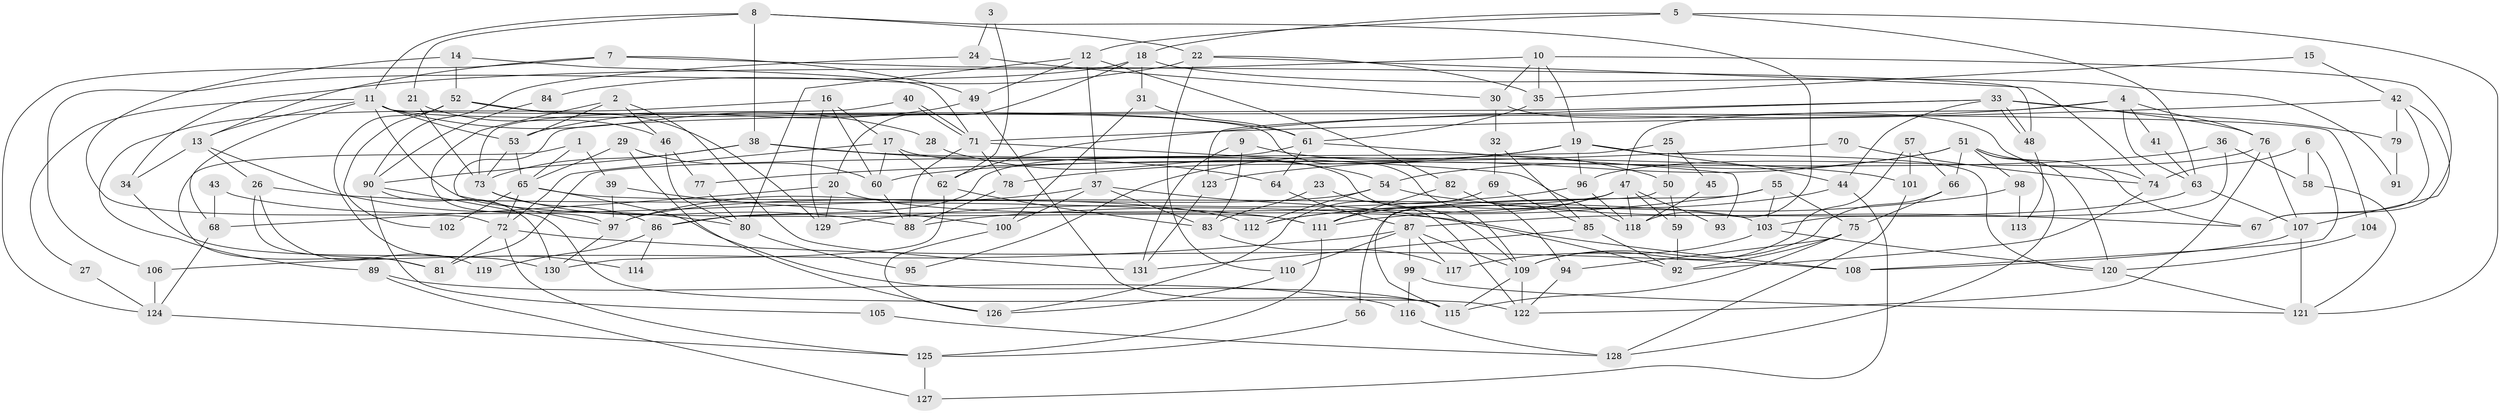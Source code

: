 // coarse degree distribution, {5: 0.09615384615384616, 2: 0.17307692307692307, 4: 0.15384615384615385, 3: 0.15384615384615385, 9: 0.07692307692307693, 6: 0.11538461538461539, 12: 0.019230769230769232, 8: 0.057692307692307696, 7: 0.07692307692307693, 10: 0.038461538461538464, 11: 0.019230769230769232, 14: 0.019230769230769232}
// Generated by graph-tools (version 1.1) at 2025/53/03/04/25 21:53:27]
// undirected, 131 vertices, 262 edges
graph export_dot {
graph [start="1"]
  node [color=gray90,style=filled];
  1;
  2;
  3;
  4;
  5;
  6;
  7;
  8;
  9;
  10;
  11;
  12;
  13;
  14;
  15;
  16;
  17;
  18;
  19;
  20;
  21;
  22;
  23;
  24;
  25;
  26;
  27;
  28;
  29;
  30;
  31;
  32;
  33;
  34;
  35;
  36;
  37;
  38;
  39;
  40;
  41;
  42;
  43;
  44;
  45;
  46;
  47;
  48;
  49;
  50;
  51;
  52;
  53;
  54;
  55;
  56;
  57;
  58;
  59;
  60;
  61;
  62;
  63;
  64;
  65;
  66;
  67;
  68;
  69;
  70;
  71;
  72;
  73;
  74;
  75;
  76;
  77;
  78;
  79;
  80;
  81;
  82;
  83;
  84;
  85;
  86;
  87;
  88;
  89;
  90;
  91;
  92;
  93;
  94;
  95;
  96;
  97;
  98;
  99;
  100;
  101;
  102;
  103;
  104;
  105;
  106;
  107;
  108;
  109;
  110;
  111;
  112;
  113;
  114;
  115;
  116;
  117;
  118;
  119;
  120;
  121;
  122;
  123;
  124;
  125;
  126;
  127;
  128;
  129;
  130;
  131;
  1 -- 81;
  1 -- 65;
  1 -- 39;
  2 -- 97;
  2 -- 53;
  2 -- 46;
  2 -- 131;
  3 -- 62;
  3 -- 24;
  4 -- 47;
  4 -- 76;
  4 -- 41;
  4 -- 62;
  4 -- 63;
  5 -- 63;
  5 -- 121;
  5 -- 12;
  5 -- 18;
  6 -- 58;
  6 -- 74;
  6 -- 108;
  7 -- 49;
  7 -- 124;
  7 -- 13;
  7 -- 48;
  8 -- 21;
  8 -- 11;
  8 -- 22;
  8 -- 38;
  8 -- 118;
  9 -- 131;
  9 -- 50;
  9 -- 83;
  10 -- 34;
  10 -- 19;
  10 -- 30;
  10 -- 35;
  10 -- 67;
  11 -- 53;
  11 -- 111;
  11 -- 13;
  11 -- 27;
  11 -- 28;
  11 -- 68;
  11 -- 104;
  11 -- 109;
  12 -- 37;
  12 -- 49;
  12 -- 80;
  12 -- 82;
  13 -- 26;
  13 -- 34;
  13 -- 80;
  14 -- 72;
  14 -- 71;
  14 -- 52;
  15 -- 35;
  15 -- 42;
  16 -- 89;
  16 -- 17;
  16 -- 60;
  16 -- 129;
  17 -- 72;
  17 -- 60;
  17 -- 62;
  17 -- 109;
  18 -- 20;
  18 -- 31;
  18 -- 91;
  18 -- 106;
  19 -- 78;
  19 -- 96;
  19 -- 44;
  19 -- 95;
  19 -- 120;
  20 -- 108;
  20 -- 68;
  20 -- 129;
  21 -- 73;
  21 -- 46;
  22 -- 35;
  22 -- 74;
  22 -- 84;
  22 -- 110;
  23 -- 122;
  23 -- 83;
  24 -- 30;
  24 -- 90;
  25 -- 81;
  25 -- 50;
  25 -- 45;
  26 -- 111;
  26 -- 81;
  26 -- 119;
  27 -- 124;
  28 -- 54;
  29 -- 65;
  29 -- 126;
  29 -- 60;
  30 -- 74;
  30 -- 32;
  31 -- 61;
  31 -- 100;
  32 -- 85;
  32 -- 69;
  33 -- 48;
  33 -- 48;
  33 -- 44;
  33 -- 76;
  33 -- 79;
  33 -- 97;
  33 -- 123;
  34 -- 130;
  35 -- 61;
  36 -- 103;
  36 -- 60;
  36 -- 58;
  37 -- 83;
  37 -- 97;
  37 -- 92;
  37 -- 100;
  38 -- 90;
  38 -- 64;
  38 -- 73;
  38 -- 101;
  39 -- 100;
  39 -- 97;
  40 -- 71;
  40 -- 71;
  40 -- 73;
  41 -- 63;
  42 -- 107;
  42 -- 67;
  42 -- 71;
  42 -- 79;
  43 -- 68;
  43 -- 112;
  44 -- 112;
  44 -- 127;
  45 -- 118;
  46 -- 80;
  46 -- 77;
  47 -- 86;
  47 -- 118;
  47 -- 59;
  47 -- 93;
  47 -- 111;
  47 -- 112;
  48 -- 113;
  49 -- 53;
  49 -- 115;
  50 -- 59;
  50 -- 115;
  51 -- 66;
  51 -- 54;
  51 -- 67;
  51 -- 98;
  51 -- 120;
  51 -- 123;
  51 -- 128;
  52 -- 129;
  52 -- 61;
  52 -- 102;
  52 -- 114;
  53 -- 65;
  53 -- 73;
  54 -- 67;
  54 -- 97;
  54 -- 112;
  55 -- 88;
  55 -- 75;
  55 -- 56;
  55 -- 103;
  56 -- 125;
  57 -- 109;
  57 -- 66;
  57 -- 101;
  58 -- 121;
  59 -- 92;
  60 -- 88;
  61 -- 64;
  61 -- 86;
  61 -- 93;
  62 -- 83;
  62 -- 130;
  63 -- 87;
  63 -- 107;
  64 -- 87;
  65 -- 115;
  65 -- 103;
  65 -- 72;
  65 -- 102;
  66 -- 75;
  66 -- 109;
  68 -- 124;
  69 -- 126;
  69 -- 85;
  70 -- 74;
  70 -- 77;
  71 -- 78;
  71 -- 88;
  71 -- 118;
  72 -- 108;
  72 -- 81;
  72 -- 125;
  73 -- 88;
  73 -- 86;
  74 -- 92;
  75 -- 92;
  75 -- 115;
  75 -- 94;
  76 -- 96;
  76 -- 107;
  76 -- 122;
  77 -- 80;
  78 -- 88;
  79 -- 91;
  80 -- 95;
  82 -- 94;
  82 -- 111;
  83 -- 117;
  84 -- 90;
  85 -- 131;
  85 -- 92;
  86 -- 114;
  86 -- 119;
  87 -- 117;
  87 -- 109;
  87 -- 99;
  87 -- 106;
  87 -- 110;
  89 -- 116;
  89 -- 127;
  90 -- 130;
  90 -- 122;
  90 -- 105;
  94 -- 122;
  96 -- 118;
  96 -- 129;
  97 -- 130;
  98 -- 111;
  98 -- 113;
  99 -- 121;
  99 -- 116;
  100 -- 126;
  101 -- 128;
  103 -- 120;
  103 -- 117;
  104 -- 120;
  105 -- 128;
  106 -- 124;
  107 -- 108;
  107 -- 121;
  109 -- 115;
  109 -- 122;
  110 -- 126;
  111 -- 125;
  116 -- 128;
  120 -- 121;
  123 -- 131;
  124 -- 125;
  125 -- 127;
}
